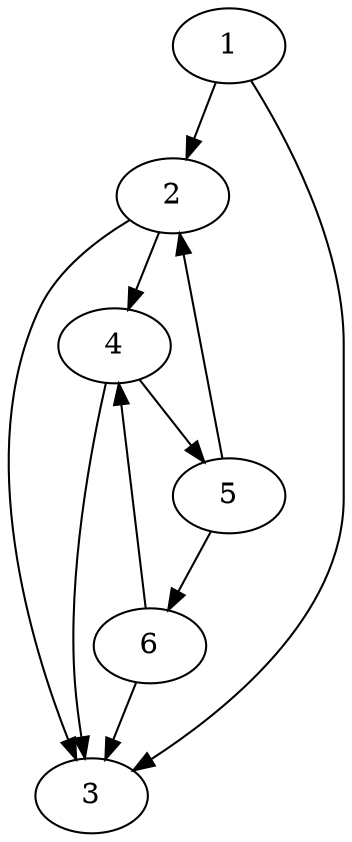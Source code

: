 digraph G {
        1 -> 2;
        1 -> 3;
        2 -> 3;
        2 -> 4;
        4 -> 3;
        4 -> 5;
        5 -> 2;
        5 -> 6;
        6 -> 3;
        6 -> 4;
}
